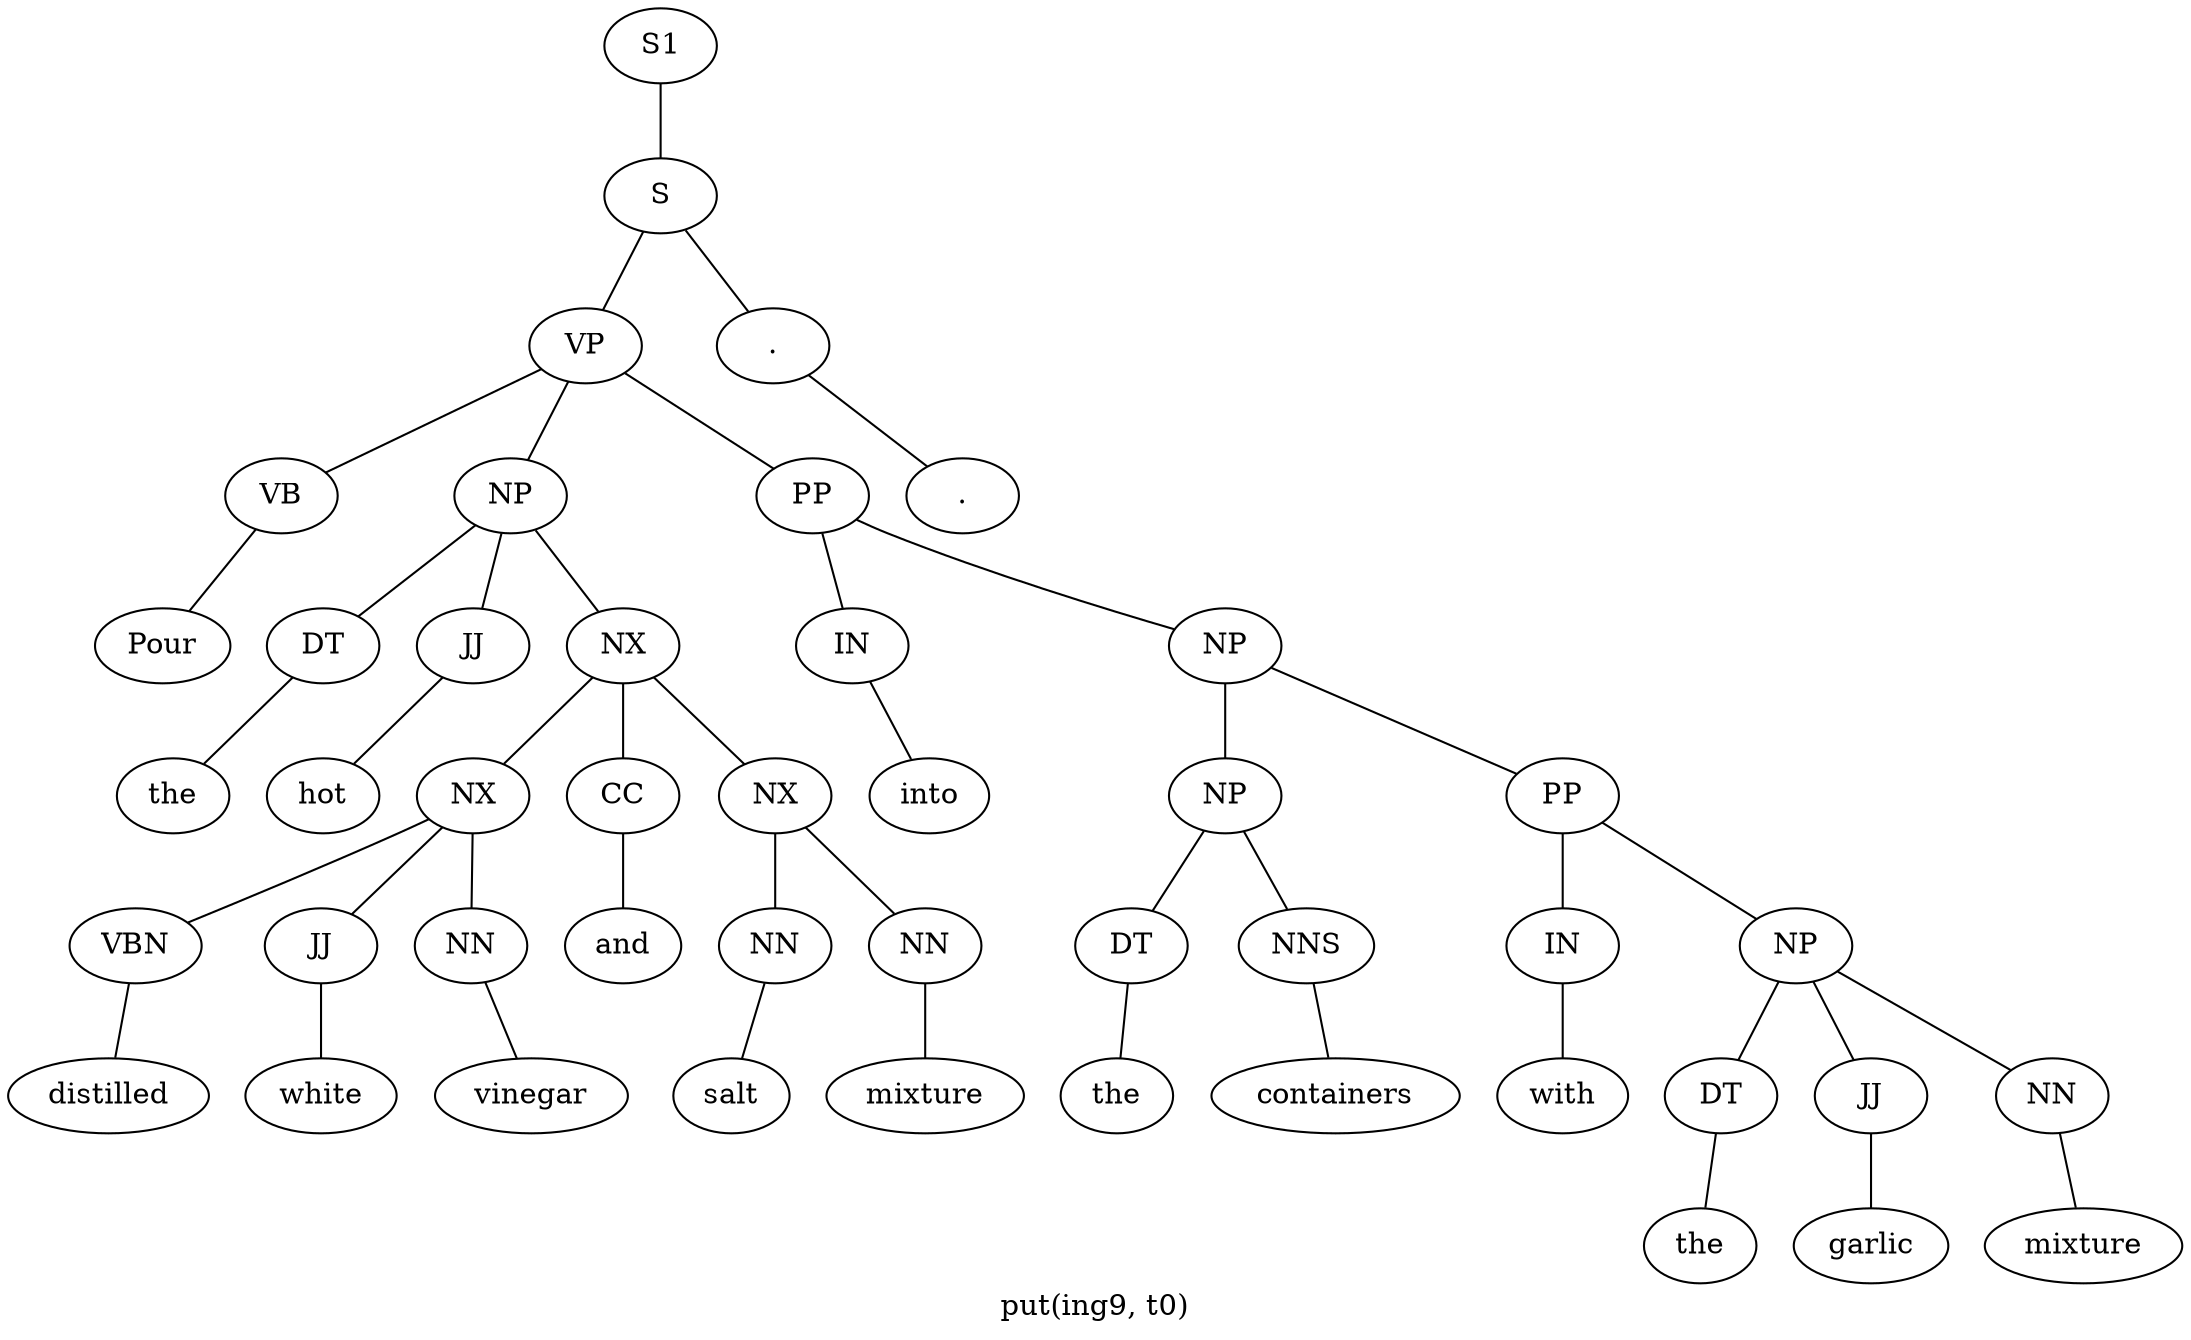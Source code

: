 graph SyntaxGraph {
	label = "put(ing9, t0)";
	Node0 [label="S1"];
	Node1 [label="S"];
	Node2 [label="VP"];
	Node3 [label="VB"];
	Node4 [label="Pour"];
	Node5 [label="NP"];
	Node6 [label="DT"];
	Node7 [label="the"];
	Node8 [label="JJ"];
	Node9 [label="hot"];
	Node10 [label="NX"];
	Node11 [label="NX"];
	Node12 [label="VBN"];
	Node13 [label="distilled"];
	Node14 [label="JJ"];
	Node15 [label="white"];
	Node16 [label="NN"];
	Node17 [label="vinegar"];
	Node18 [label="CC"];
	Node19 [label="and"];
	Node20 [label="NX"];
	Node21 [label="NN"];
	Node22 [label="salt"];
	Node23 [label="NN"];
	Node24 [label="mixture"];
	Node25 [label="PP"];
	Node26 [label="IN"];
	Node27 [label="into"];
	Node28 [label="NP"];
	Node29 [label="NP"];
	Node30 [label="DT"];
	Node31 [label="the"];
	Node32 [label="NNS"];
	Node33 [label="containers"];
	Node34 [label="PP"];
	Node35 [label="IN"];
	Node36 [label="with"];
	Node37 [label="NP"];
	Node38 [label="DT"];
	Node39 [label="the"];
	Node40 [label="JJ"];
	Node41 [label="garlic"];
	Node42 [label="NN"];
	Node43 [label="mixture"];
	Node44 [label="."];
	Node45 [label="."];

	Node0 -- Node1;
	Node1 -- Node2;
	Node1 -- Node44;
	Node2 -- Node3;
	Node2 -- Node5;
	Node2 -- Node25;
	Node3 -- Node4;
	Node5 -- Node6;
	Node5 -- Node8;
	Node5 -- Node10;
	Node6 -- Node7;
	Node8 -- Node9;
	Node10 -- Node11;
	Node10 -- Node18;
	Node10 -- Node20;
	Node11 -- Node12;
	Node11 -- Node14;
	Node11 -- Node16;
	Node12 -- Node13;
	Node14 -- Node15;
	Node16 -- Node17;
	Node18 -- Node19;
	Node20 -- Node21;
	Node20 -- Node23;
	Node21 -- Node22;
	Node23 -- Node24;
	Node25 -- Node26;
	Node25 -- Node28;
	Node26 -- Node27;
	Node28 -- Node29;
	Node28 -- Node34;
	Node29 -- Node30;
	Node29 -- Node32;
	Node30 -- Node31;
	Node32 -- Node33;
	Node34 -- Node35;
	Node34 -- Node37;
	Node35 -- Node36;
	Node37 -- Node38;
	Node37 -- Node40;
	Node37 -- Node42;
	Node38 -- Node39;
	Node40 -- Node41;
	Node42 -- Node43;
	Node44 -- Node45;
}